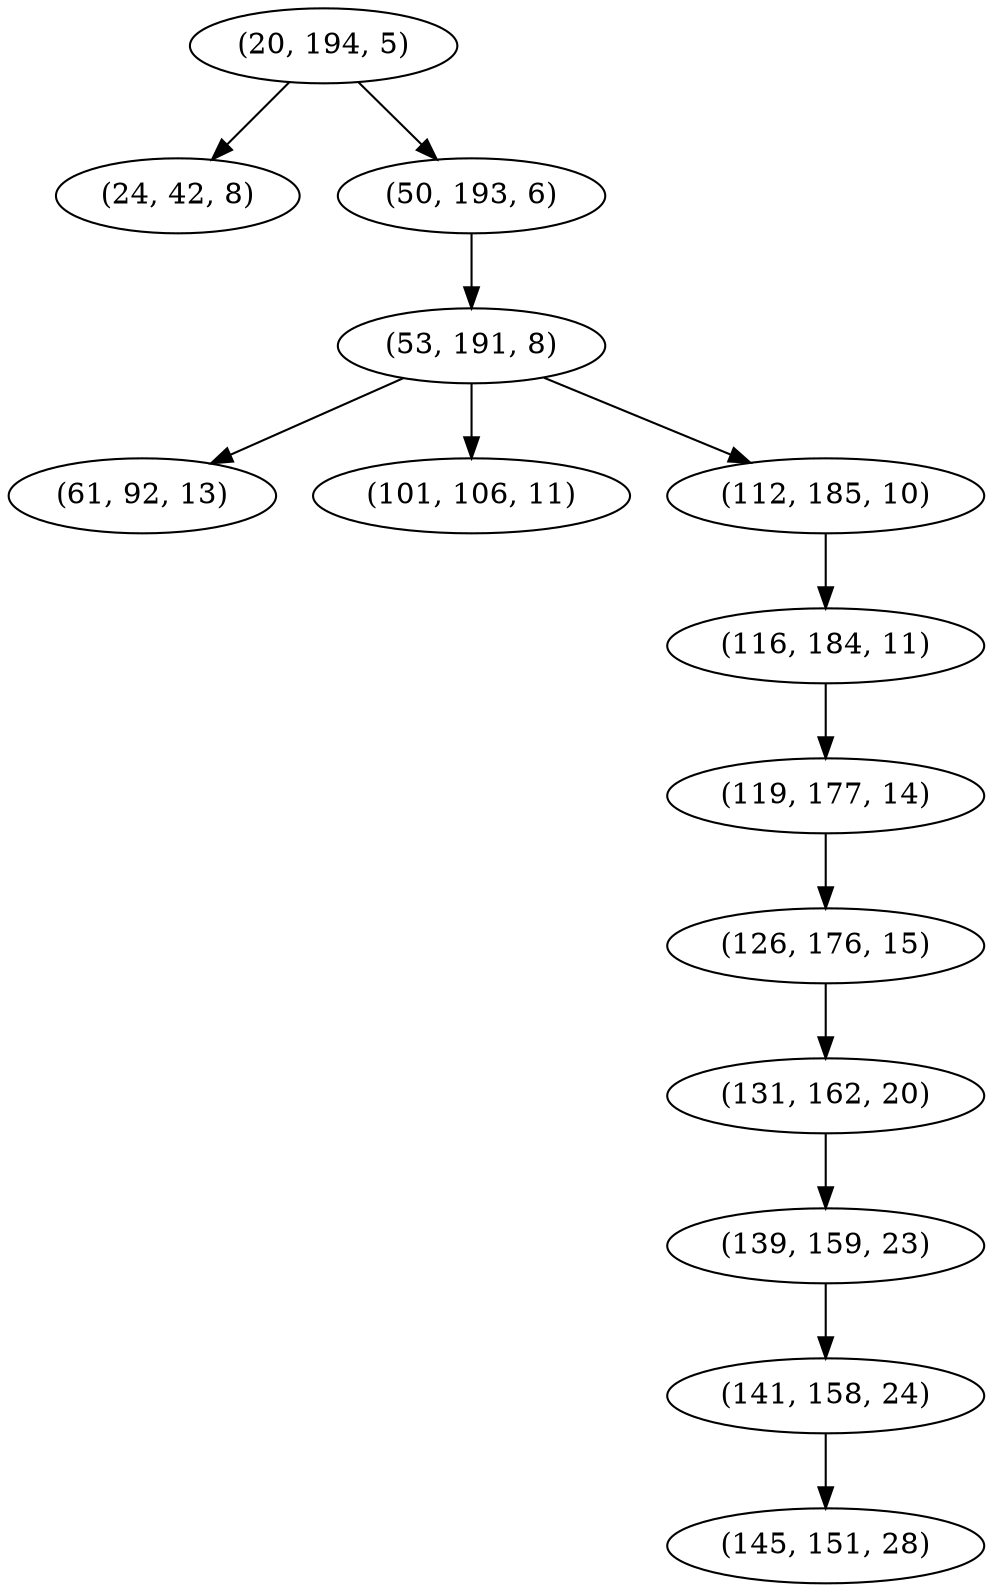 digraph tree {
    "(20, 194, 5)";
    "(24, 42, 8)";
    "(50, 193, 6)";
    "(53, 191, 8)";
    "(61, 92, 13)";
    "(101, 106, 11)";
    "(112, 185, 10)";
    "(116, 184, 11)";
    "(119, 177, 14)";
    "(126, 176, 15)";
    "(131, 162, 20)";
    "(139, 159, 23)";
    "(141, 158, 24)";
    "(145, 151, 28)";
    "(20, 194, 5)" -> "(24, 42, 8)";
    "(20, 194, 5)" -> "(50, 193, 6)";
    "(50, 193, 6)" -> "(53, 191, 8)";
    "(53, 191, 8)" -> "(61, 92, 13)";
    "(53, 191, 8)" -> "(101, 106, 11)";
    "(53, 191, 8)" -> "(112, 185, 10)";
    "(112, 185, 10)" -> "(116, 184, 11)";
    "(116, 184, 11)" -> "(119, 177, 14)";
    "(119, 177, 14)" -> "(126, 176, 15)";
    "(126, 176, 15)" -> "(131, 162, 20)";
    "(131, 162, 20)" -> "(139, 159, 23)";
    "(139, 159, 23)" -> "(141, 158, 24)";
    "(141, 158, 24)" -> "(145, 151, 28)";
}
